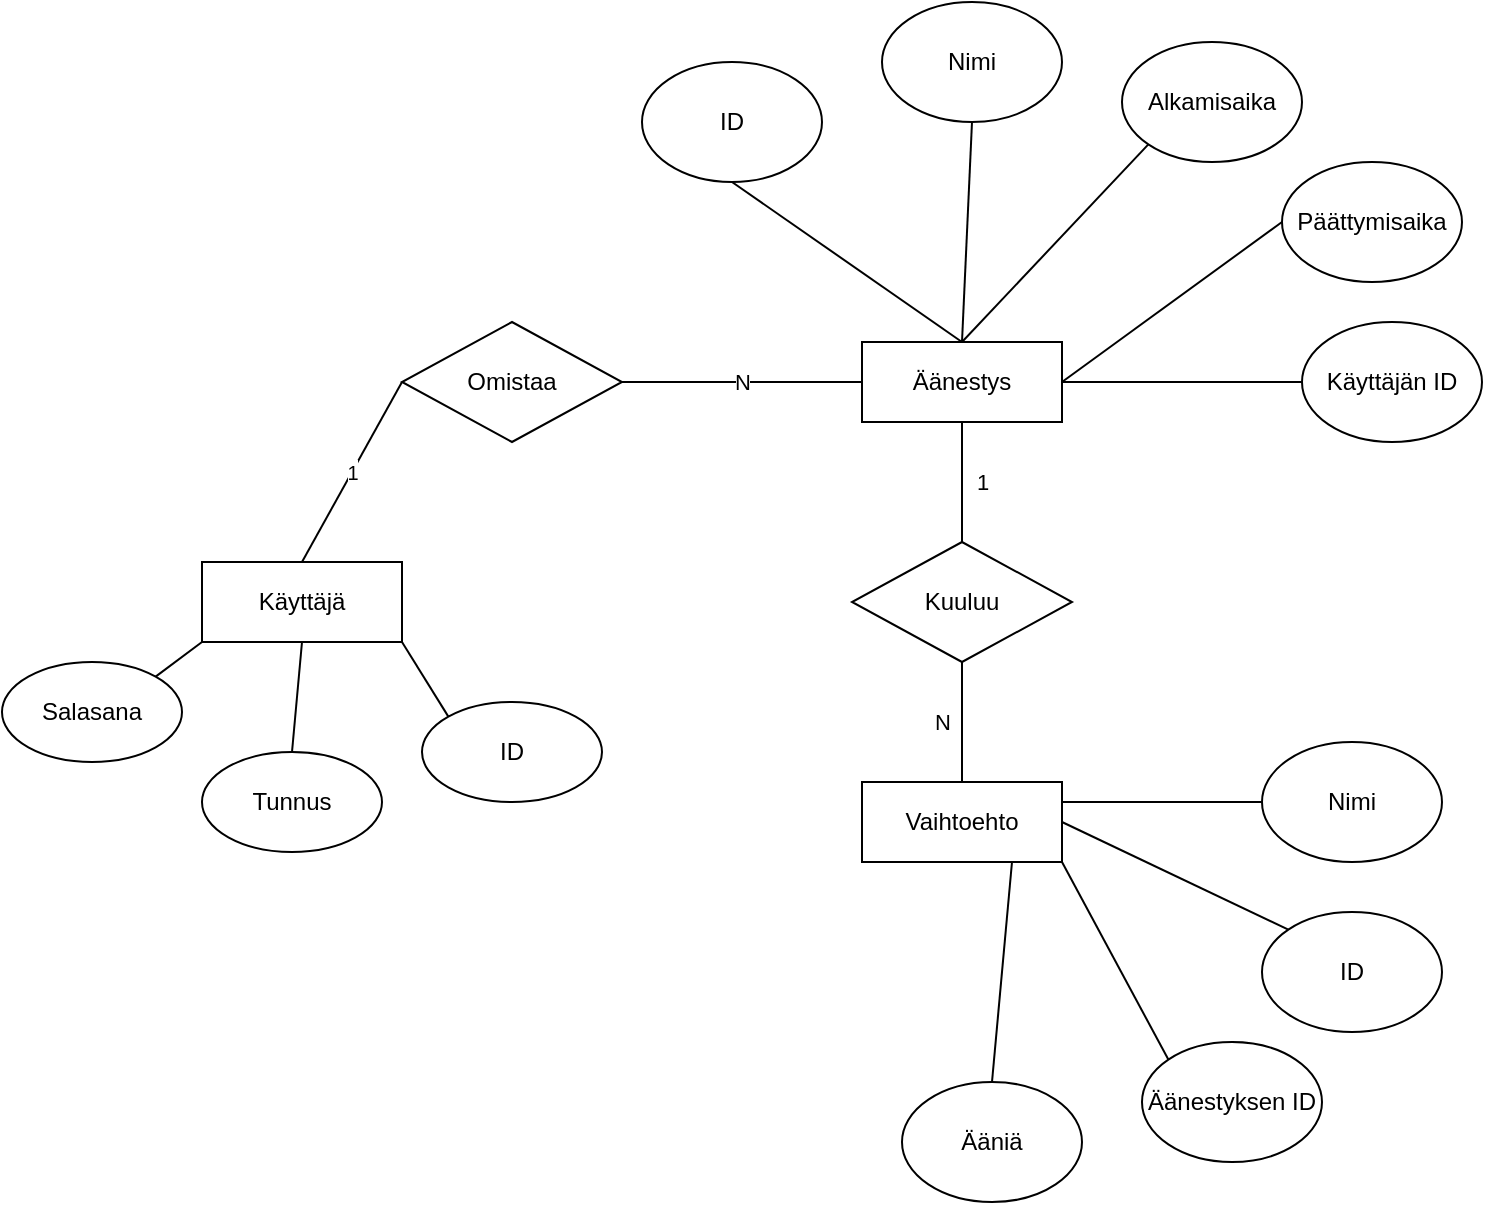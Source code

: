 <mxfile version="15.7.1" type="device"><diagram id="lw7Wnvd-2l8lkwytf_2z" name="Page-1"><mxGraphModel dx="2062" dy="1154" grid="1" gridSize="10" guides="1" tooltips="1" connect="1" arrows="1" fold="1" page="1" pageScale="1" pageWidth="827" pageHeight="1169" math="0" shadow="0"><root><mxCell id="0"/><mxCell id="1" parent="0"/><mxCell id="T60r7SwTwmm9M2k3KW0V-13" value="1" style="edgeStyle=none;rounded=0;orthogonalLoop=1;jettySize=auto;html=1;exitX=0.5;exitY=1;exitDx=0;exitDy=0;entryX=0.5;entryY=0;entryDx=0;entryDy=0;endArrow=none;endFill=0;" edge="1" parent="1" source="T60r7SwTwmm9M2k3KW0V-1" target="T60r7SwTwmm9M2k3KW0V-12"><mxGeometry y="10" relative="1" as="geometry"><mxPoint as="offset"/></mxGeometry></mxCell><mxCell id="T60r7SwTwmm9M2k3KW0V-1" value="Äänestys" style="rounded=0;whiteSpace=wrap;html=1;" vertex="1" parent="1"><mxGeometry x="450" y="240" width="100" height="40" as="geometry"/></mxCell><mxCell id="T60r7SwTwmm9M2k3KW0V-7" style="rounded=0;orthogonalLoop=1;jettySize=auto;html=1;exitX=0.5;exitY=1;exitDx=0;exitDy=0;entryX=0.5;entryY=0;entryDx=0;entryDy=0;endArrow=none;endFill=0;" edge="1" parent="1" source="T60r7SwTwmm9M2k3KW0V-2" target="T60r7SwTwmm9M2k3KW0V-1"><mxGeometry relative="1" as="geometry"/></mxCell><mxCell id="T60r7SwTwmm9M2k3KW0V-2" value="ID" style="ellipse;whiteSpace=wrap;html=1;" vertex="1" parent="1"><mxGeometry x="340" y="100" width="90" height="60" as="geometry"/></mxCell><mxCell id="T60r7SwTwmm9M2k3KW0V-8" style="edgeStyle=none;rounded=0;orthogonalLoop=1;jettySize=auto;html=1;exitX=0.5;exitY=1;exitDx=0;exitDy=0;entryX=0.5;entryY=0;entryDx=0;entryDy=0;endArrow=none;endFill=0;" edge="1" parent="1" source="T60r7SwTwmm9M2k3KW0V-3" target="T60r7SwTwmm9M2k3KW0V-1"><mxGeometry relative="1" as="geometry"/></mxCell><mxCell id="T60r7SwTwmm9M2k3KW0V-3" value="Nimi" style="ellipse;whiteSpace=wrap;html=1;" vertex="1" parent="1"><mxGeometry x="460" y="70" width="90" height="60" as="geometry"/></mxCell><mxCell id="T60r7SwTwmm9M2k3KW0V-9" style="edgeStyle=none;rounded=0;orthogonalLoop=1;jettySize=auto;html=1;exitX=0;exitY=1;exitDx=0;exitDy=0;endArrow=none;endFill=0;" edge="1" parent="1" source="T60r7SwTwmm9M2k3KW0V-4"><mxGeometry relative="1" as="geometry"><mxPoint x="500" y="240" as="targetPoint"/></mxGeometry></mxCell><mxCell id="T60r7SwTwmm9M2k3KW0V-4" value="Alkamisaika" style="ellipse;whiteSpace=wrap;html=1;" vertex="1" parent="1"><mxGeometry x="580" y="90" width="90" height="60" as="geometry"/></mxCell><mxCell id="T60r7SwTwmm9M2k3KW0V-10" style="edgeStyle=none;rounded=0;orthogonalLoop=1;jettySize=auto;html=1;exitX=0;exitY=0.5;exitDx=0;exitDy=0;entryX=1;entryY=0.5;entryDx=0;entryDy=0;endArrow=none;endFill=0;" edge="1" parent="1" source="T60r7SwTwmm9M2k3KW0V-5" target="T60r7SwTwmm9M2k3KW0V-1"><mxGeometry relative="1" as="geometry"/></mxCell><mxCell id="T60r7SwTwmm9M2k3KW0V-5" value="Päättymisaika" style="ellipse;whiteSpace=wrap;html=1;" vertex="1" parent="1"><mxGeometry x="660" y="150" width="90" height="60" as="geometry"/></mxCell><mxCell id="T60r7SwTwmm9M2k3KW0V-11" style="edgeStyle=none;rounded=0;orthogonalLoop=1;jettySize=auto;html=1;exitX=0;exitY=0.5;exitDx=0;exitDy=0;entryX=1;entryY=0.5;entryDx=0;entryDy=0;endArrow=none;endFill=0;" edge="1" parent="1" source="T60r7SwTwmm9M2k3KW0V-6" target="T60r7SwTwmm9M2k3KW0V-1"><mxGeometry relative="1" as="geometry"/></mxCell><mxCell id="T60r7SwTwmm9M2k3KW0V-6" value="Käyttäjän ID" style="ellipse;whiteSpace=wrap;html=1;" vertex="1" parent="1"><mxGeometry x="670" y="230" width="90" height="60" as="geometry"/></mxCell><mxCell id="T60r7SwTwmm9M2k3KW0V-12" value="Kuuluu" style="rhombus;whiteSpace=wrap;html=1;" vertex="1" parent="1"><mxGeometry x="445" y="340" width="110" height="60" as="geometry"/></mxCell><mxCell id="T60r7SwTwmm9M2k3KW0V-15" value="N" style="edgeStyle=none;rounded=0;orthogonalLoop=1;jettySize=auto;html=1;exitX=0.5;exitY=0;exitDx=0;exitDy=0;entryX=0.5;entryY=1;entryDx=0;entryDy=0;endArrow=none;endFill=0;" edge="1" parent="1" source="T60r7SwTwmm9M2k3KW0V-14" target="T60r7SwTwmm9M2k3KW0V-12"><mxGeometry y="10" relative="1" as="geometry"><mxPoint as="offset"/></mxGeometry></mxCell><mxCell id="T60r7SwTwmm9M2k3KW0V-14" value="Vaihtoehto" style="rounded=0;whiteSpace=wrap;html=1;" vertex="1" parent="1"><mxGeometry x="450" y="460" width="100" height="40" as="geometry"/></mxCell><mxCell id="T60r7SwTwmm9M2k3KW0V-24" style="edgeStyle=none;rounded=0;orthogonalLoop=1;jettySize=auto;html=1;exitX=0;exitY=0.5;exitDx=0;exitDy=0;entryX=1;entryY=0.25;entryDx=0;entryDy=0;endArrow=none;endFill=0;" edge="1" parent="1" source="T60r7SwTwmm9M2k3KW0V-17" target="T60r7SwTwmm9M2k3KW0V-14"><mxGeometry relative="1" as="geometry"/></mxCell><mxCell id="T60r7SwTwmm9M2k3KW0V-17" value="Nimi" style="ellipse;whiteSpace=wrap;html=1;" vertex="1" parent="1"><mxGeometry x="650" y="440" width="90" height="60" as="geometry"/></mxCell><mxCell id="T60r7SwTwmm9M2k3KW0V-23" style="edgeStyle=none;rounded=0;orthogonalLoop=1;jettySize=auto;html=1;exitX=0;exitY=0;exitDx=0;exitDy=0;entryX=1;entryY=0.5;entryDx=0;entryDy=0;endArrow=none;endFill=0;" edge="1" parent="1" source="T60r7SwTwmm9M2k3KW0V-18" target="T60r7SwTwmm9M2k3KW0V-14"><mxGeometry relative="1" as="geometry"/></mxCell><mxCell id="T60r7SwTwmm9M2k3KW0V-18" value="ID" style="ellipse;whiteSpace=wrap;html=1;" vertex="1" parent="1"><mxGeometry x="650" y="525" width="90" height="60" as="geometry"/></mxCell><mxCell id="T60r7SwTwmm9M2k3KW0V-22" style="edgeStyle=none;rounded=0;orthogonalLoop=1;jettySize=auto;html=1;exitX=0;exitY=0;exitDx=0;exitDy=0;entryX=1;entryY=1;entryDx=0;entryDy=0;endArrow=none;endFill=0;" edge="1" parent="1" source="T60r7SwTwmm9M2k3KW0V-19" target="T60r7SwTwmm9M2k3KW0V-14"><mxGeometry relative="1" as="geometry"/></mxCell><mxCell id="T60r7SwTwmm9M2k3KW0V-19" value="Äänestyksen ID" style="ellipse;whiteSpace=wrap;html=1;" vertex="1" parent="1"><mxGeometry x="590" y="590" width="90" height="60" as="geometry"/></mxCell><mxCell id="T60r7SwTwmm9M2k3KW0V-21" style="edgeStyle=none;rounded=0;orthogonalLoop=1;jettySize=auto;html=1;exitX=0.5;exitY=0;exitDx=0;exitDy=0;entryX=0.75;entryY=1;entryDx=0;entryDy=0;endArrow=none;endFill=0;" edge="1" parent="1" source="T60r7SwTwmm9M2k3KW0V-20" target="T60r7SwTwmm9M2k3KW0V-14"><mxGeometry relative="1" as="geometry"/></mxCell><mxCell id="T60r7SwTwmm9M2k3KW0V-20" value="Ääniä" style="ellipse;whiteSpace=wrap;html=1;" vertex="1" parent="1"><mxGeometry x="470" y="610" width="90" height="60" as="geometry"/></mxCell><mxCell id="T60r7SwTwmm9M2k3KW0V-26" value="N" style="edgeStyle=none;rounded=0;orthogonalLoop=1;jettySize=auto;html=1;exitX=1;exitY=0.5;exitDx=0;exitDy=0;entryX=0;entryY=0.5;entryDx=0;entryDy=0;endArrow=none;endFill=0;" edge="1" parent="1" source="T60r7SwTwmm9M2k3KW0V-25" target="T60r7SwTwmm9M2k3KW0V-1"><mxGeometry relative="1" as="geometry"/></mxCell><mxCell id="T60r7SwTwmm9M2k3KW0V-25" value="Omistaa" style="rhombus;whiteSpace=wrap;html=1;" vertex="1" parent="1"><mxGeometry x="220" y="230" width="110" height="60" as="geometry"/></mxCell><mxCell id="T60r7SwTwmm9M2k3KW0V-29" value="&lt;font size=&quot;1&quot;&gt;1&lt;/font&gt;" style="edgeStyle=none;rounded=0;orthogonalLoop=1;jettySize=auto;html=1;exitX=0.5;exitY=0;exitDx=0;exitDy=0;entryX=0;entryY=0.5;entryDx=0;entryDy=0;endArrow=none;endFill=0;" edge="1" parent="1" source="T60r7SwTwmm9M2k3KW0V-28" target="T60r7SwTwmm9M2k3KW0V-25"><mxGeometry relative="1" as="geometry"/></mxCell><mxCell id="T60r7SwTwmm9M2k3KW0V-28" value="Käyttäjä" style="rounded=0;whiteSpace=wrap;html=1;" vertex="1" parent="1"><mxGeometry x="120" y="350" width="100" height="40" as="geometry"/></mxCell><mxCell id="T60r7SwTwmm9M2k3KW0V-35" style="edgeStyle=none;rounded=0;orthogonalLoop=1;jettySize=auto;html=1;exitX=0;exitY=0;exitDx=0;exitDy=0;entryX=1;entryY=1;entryDx=0;entryDy=0;endArrow=none;endFill=0;" edge="1" parent="1" source="T60r7SwTwmm9M2k3KW0V-30" target="T60r7SwTwmm9M2k3KW0V-28"><mxGeometry relative="1" as="geometry"/></mxCell><mxCell id="T60r7SwTwmm9M2k3KW0V-30" value="ID" style="ellipse;whiteSpace=wrap;html=1;" vertex="1" parent="1"><mxGeometry x="230" y="420" width="90" height="50" as="geometry"/></mxCell><mxCell id="T60r7SwTwmm9M2k3KW0V-34" style="edgeStyle=none;rounded=0;orthogonalLoop=1;jettySize=auto;html=1;exitX=0.5;exitY=0;exitDx=0;exitDy=0;entryX=0.5;entryY=1;entryDx=0;entryDy=0;endArrow=none;endFill=0;" edge="1" parent="1" source="T60r7SwTwmm9M2k3KW0V-31" target="T60r7SwTwmm9M2k3KW0V-28"><mxGeometry relative="1" as="geometry"/></mxCell><mxCell id="T60r7SwTwmm9M2k3KW0V-31" value="Tunnus" style="ellipse;whiteSpace=wrap;html=1;" vertex="1" parent="1"><mxGeometry x="120" y="445" width="90" height="50" as="geometry"/></mxCell><mxCell id="T60r7SwTwmm9M2k3KW0V-33" style="edgeStyle=none;rounded=0;orthogonalLoop=1;jettySize=auto;html=1;exitX=1;exitY=0;exitDx=0;exitDy=0;entryX=0;entryY=1;entryDx=0;entryDy=0;endArrow=none;endFill=0;" edge="1" parent="1" source="T60r7SwTwmm9M2k3KW0V-32" target="T60r7SwTwmm9M2k3KW0V-28"><mxGeometry relative="1" as="geometry"/></mxCell><mxCell id="T60r7SwTwmm9M2k3KW0V-32" value="Salasana" style="ellipse;whiteSpace=wrap;html=1;" vertex="1" parent="1"><mxGeometry x="20" y="400" width="90" height="50" as="geometry"/></mxCell></root></mxGraphModel></diagram></mxfile>